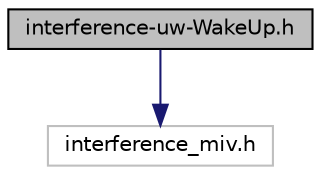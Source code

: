 digraph "interference-uw-WakeUp.h"
{
 // LATEX_PDF_SIZE
  edge [fontname="Helvetica",fontsize="10",labelfontname="Helvetica",labelfontsize="10"];
  node [fontname="Helvetica",fontsize="10",shape=record];
  Node1 [label="interference-uw-WakeUp.h",height=0.2,width=0.4,color="black", fillcolor="grey75", style="filled", fontcolor="black",tooltip="Provides the declaration of the inteference model for the Tone channel."];
  Node1 -> Node2 [color="midnightblue",fontsize="10",style="solid",fontname="Helvetica"];
  Node2 [label="interference_miv.h",height=0.2,width=0.4,color="grey75", fillcolor="white", style="filled",tooltip=" "];
}
